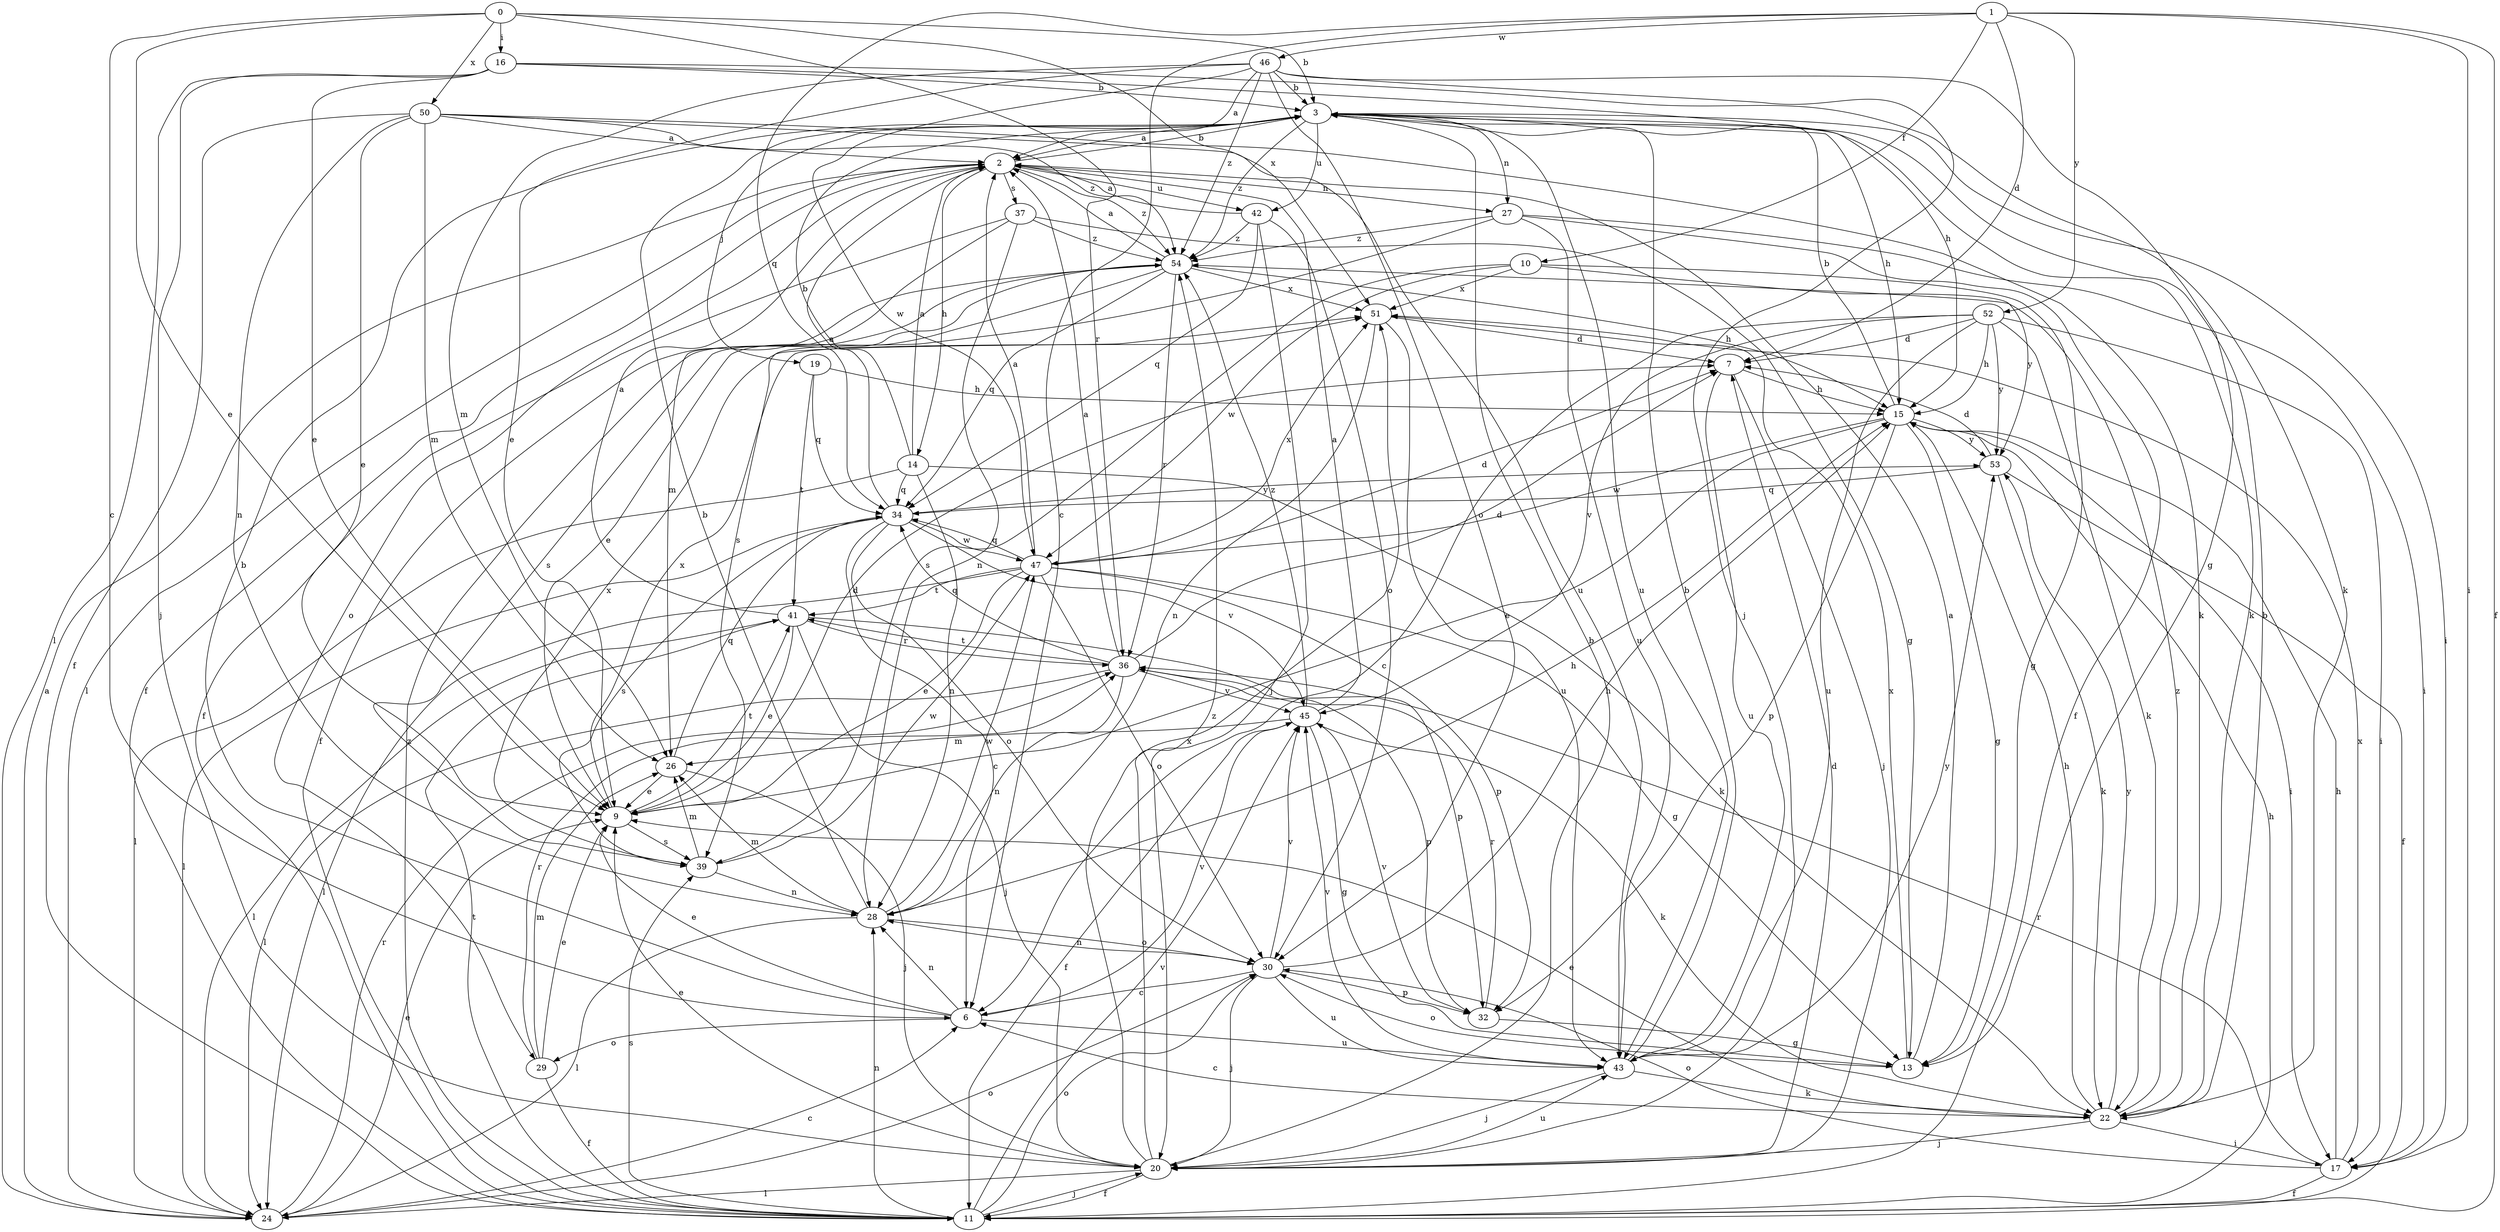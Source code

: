 strict digraph  {
0;
1;
2;
3;
6;
7;
9;
10;
11;
13;
14;
15;
16;
17;
19;
20;
22;
24;
26;
27;
28;
29;
30;
32;
34;
36;
37;
39;
41;
42;
43;
45;
46;
47;
50;
51;
52;
53;
54;
0 -> 3  [label=b];
0 -> 6  [label=c];
0 -> 9  [label=e];
0 -> 16  [label=i];
0 -> 36  [label=r];
0 -> 50  [label=x];
0 -> 51  [label=x];
1 -> 6  [label=c];
1 -> 7  [label=d];
1 -> 10  [label=f];
1 -> 11  [label=f];
1 -> 17  [label=i];
1 -> 34  [label=q];
1 -> 46  [label=w];
1 -> 52  [label=y];
2 -> 3  [label=b];
2 -> 11  [label=f];
2 -> 14  [label=h];
2 -> 24  [label=l];
2 -> 27  [label=n];
2 -> 29  [label=o];
2 -> 37  [label=s];
2 -> 42  [label=u];
2 -> 54  [label=z];
3 -> 2  [label=a];
3 -> 15  [label=h];
3 -> 17  [label=i];
3 -> 19  [label=j];
3 -> 22  [label=k];
3 -> 27  [label=n];
3 -> 42  [label=u];
3 -> 43  [label=u];
3 -> 54  [label=z];
6 -> 3  [label=b];
6 -> 9  [label=e];
6 -> 28  [label=n];
6 -> 29  [label=o];
6 -> 43  [label=u];
6 -> 45  [label=v];
7 -> 15  [label=h];
7 -> 20  [label=j];
7 -> 43  [label=u];
9 -> 7  [label=d];
9 -> 39  [label=s];
9 -> 41  [label=t];
9 -> 51  [label=x];
10 -> 13  [label=g];
10 -> 39  [label=s];
10 -> 47  [label=w];
10 -> 51  [label=x];
10 -> 53  [label=y];
11 -> 15  [label=h];
11 -> 20  [label=j];
11 -> 28  [label=n];
11 -> 30  [label=o];
11 -> 39  [label=s];
11 -> 41  [label=t];
11 -> 45  [label=v];
11 -> 54  [label=z];
13 -> 2  [label=a];
13 -> 30  [label=o];
13 -> 51  [label=x];
14 -> 2  [label=a];
14 -> 3  [label=b];
14 -> 22  [label=k];
14 -> 24  [label=l];
14 -> 28  [label=n];
14 -> 34  [label=q];
15 -> 3  [label=b];
15 -> 9  [label=e];
15 -> 13  [label=g];
15 -> 17  [label=i];
15 -> 32  [label=p];
15 -> 47  [label=w];
15 -> 53  [label=y];
16 -> 3  [label=b];
16 -> 9  [label=e];
16 -> 15  [label=h];
16 -> 20  [label=j];
16 -> 22  [label=k];
16 -> 24  [label=l];
17 -> 11  [label=f];
17 -> 15  [label=h];
17 -> 30  [label=o];
17 -> 36  [label=r];
17 -> 51  [label=x];
19 -> 15  [label=h];
19 -> 34  [label=q];
19 -> 41  [label=t];
20 -> 3  [label=b];
20 -> 7  [label=d];
20 -> 9  [label=e];
20 -> 11  [label=f];
20 -> 24  [label=l];
20 -> 43  [label=u];
20 -> 51  [label=x];
20 -> 54  [label=z];
22 -> 3  [label=b];
22 -> 6  [label=c];
22 -> 9  [label=e];
22 -> 15  [label=h];
22 -> 17  [label=i];
22 -> 20  [label=j];
22 -> 53  [label=y];
22 -> 54  [label=z];
24 -> 2  [label=a];
24 -> 6  [label=c];
24 -> 9  [label=e];
24 -> 30  [label=o];
24 -> 36  [label=r];
26 -> 9  [label=e];
26 -> 20  [label=j];
26 -> 34  [label=q];
27 -> 11  [label=f];
27 -> 17  [label=i];
27 -> 39  [label=s];
27 -> 43  [label=u];
27 -> 54  [label=z];
28 -> 3  [label=b];
28 -> 15  [label=h];
28 -> 24  [label=l];
28 -> 26  [label=m];
28 -> 30  [label=o];
28 -> 47  [label=w];
29 -> 9  [label=e];
29 -> 11  [label=f];
29 -> 26  [label=m];
29 -> 36  [label=r];
30 -> 6  [label=c];
30 -> 15  [label=h];
30 -> 20  [label=j];
30 -> 28  [label=n];
30 -> 32  [label=p];
30 -> 43  [label=u];
30 -> 45  [label=v];
32 -> 13  [label=g];
32 -> 36  [label=r];
32 -> 45  [label=v];
34 -> 2  [label=a];
34 -> 6  [label=c];
34 -> 24  [label=l];
34 -> 30  [label=o];
34 -> 39  [label=s];
34 -> 45  [label=v];
34 -> 47  [label=w];
34 -> 53  [label=y];
36 -> 2  [label=a];
36 -> 7  [label=d];
36 -> 24  [label=l];
36 -> 28  [label=n];
36 -> 32  [label=p];
36 -> 34  [label=q];
36 -> 41  [label=t];
36 -> 45  [label=v];
37 -> 11  [label=f];
37 -> 13  [label=g];
37 -> 26  [label=m];
37 -> 28  [label=n];
37 -> 54  [label=z];
39 -> 26  [label=m];
39 -> 28  [label=n];
39 -> 47  [label=w];
39 -> 51  [label=x];
41 -> 2  [label=a];
41 -> 9  [label=e];
41 -> 20  [label=j];
41 -> 24  [label=l];
41 -> 32  [label=p];
41 -> 36  [label=r];
42 -> 2  [label=a];
42 -> 20  [label=j];
42 -> 30  [label=o];
42 -> 34  [label=q];
42 -> 54  [label=z];
43 -> 3  [label=b];
43 -> 20  [label=j];
43 -> 22  [label=k];
43 -> 45  [label=v];
43 -> 53  [label=y];
45 -> 2  [label=a];
45 -> 11  [label=f];
45 -> 13  [label=g];
45 -> 22  [label=k];
45 -> 26  [label=m];
45 -> 54  [label=z];
46 -> 2  [label=a];
46 -> 3  [label=b];
46 -> 9  [label=e];
46 -> 13  [label=g];
46 -> 20  [label=j];
46 -> 26  [label=m];
46 -> 30  [label=o];
46 -> 47  [label=w];
46 -> 54  [label=z];
47 -> 2  [label=a];
47 -> 7  [label=d];
47 -> 9  [label=e];
47 -> 13  [label=g];
47 -> 24  [label=l];
47 -> 30  [label=o];
47 -> 32  [label=p];
47 -> 34  [label=q];
47 -> 41  [label=t];
47 -> 51  [label=x];
50 -> 2  [label=a];
50 -> 9  [label=e];
50 -> 11  [label=f];
50 -> 22  [label=k];
50 -> 26  [label=m];
50 -> 28  [label=n];
50 -> 43  [label=u];
50 -> 54  [label=z];
51 -> 7  [label=d];
51 -> 28  [label=n];
51 -> 43  [label=u];
52 -> 6  [label=c];
52 -> 7  [label=d];
52 -> 15  [label=h];
52 -> 17  [label=i];
52 -> 22  [label=k];
52 -> 43  [label=u];
52 -> 45  [label=v];
52 -> 53  [label=y];
53 -> 7  [label=d];
53 -> 11  [label=f];
53 -> 22  [label=k];
53 -> 34  [label=q];
54 -> 2  [label=a];
54 -> 9  [label=e];
54 -> 11  [label=f];
54 -> 15  [label=h];
54 -> 34  [label=q];
54 -> 36  [label=r];
54 -> 39  [label=s];
54 -> 51  [label=x];
}
